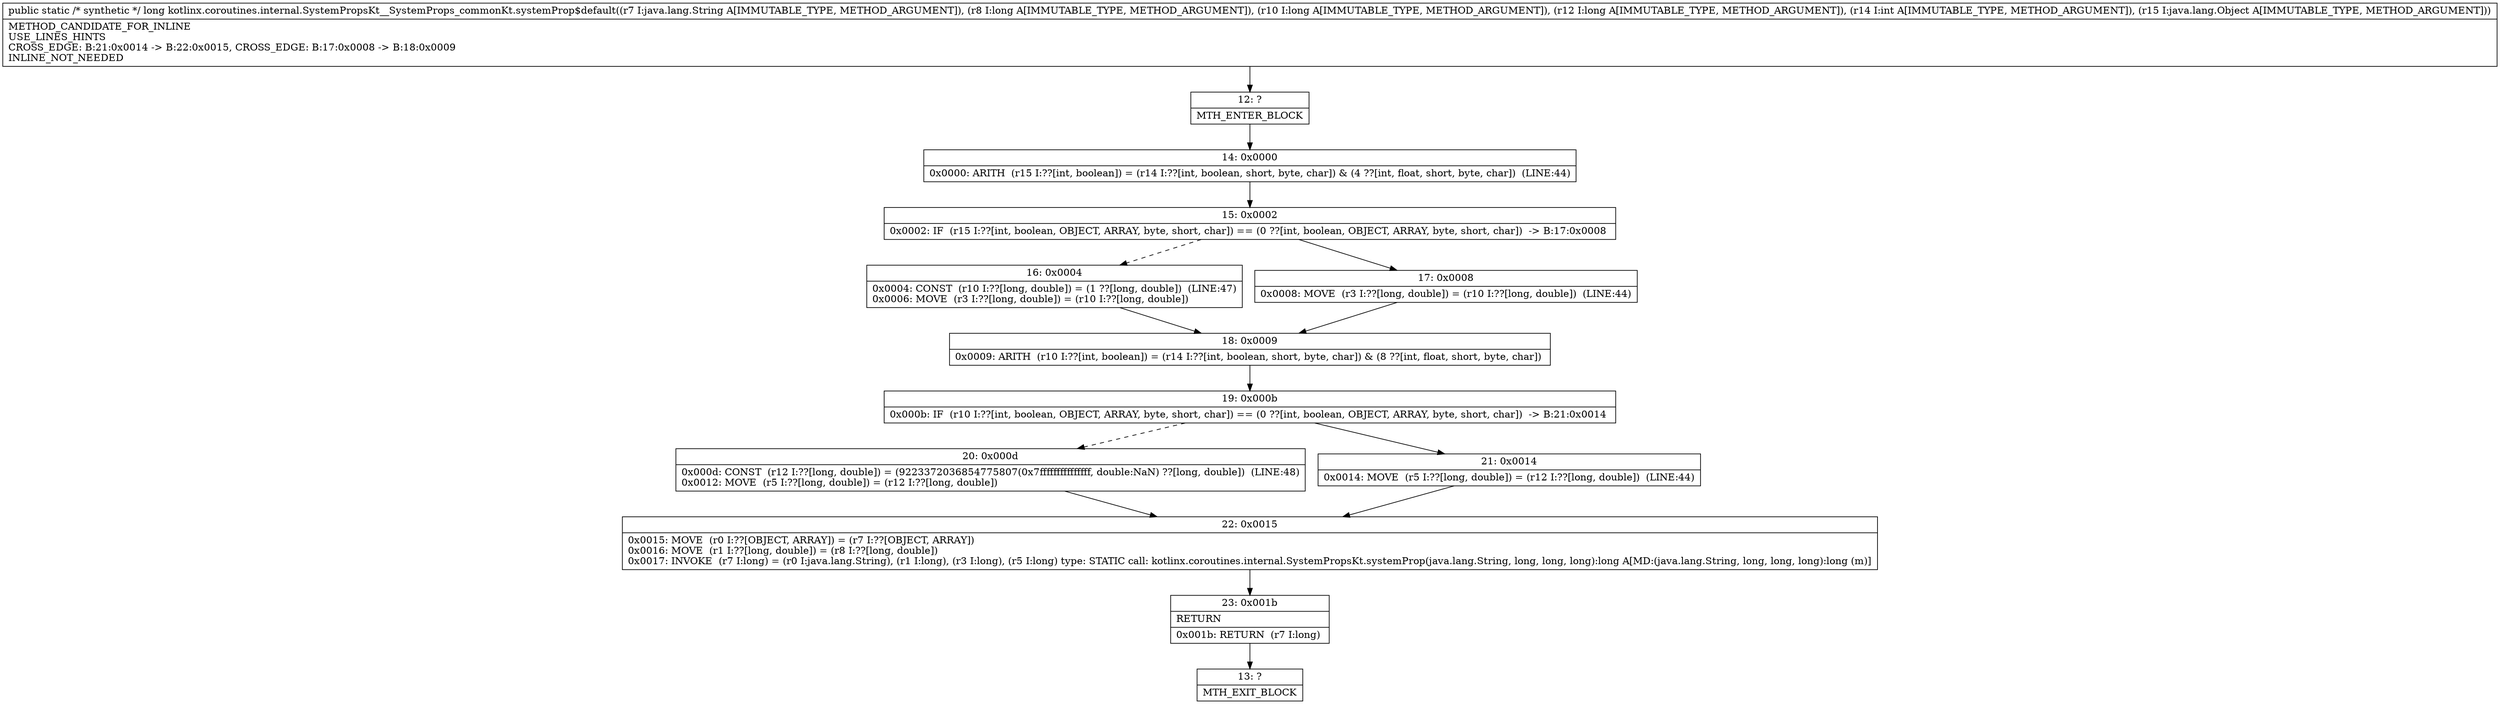 digraph "CFG forkotlinx.coroutines.internal.SystemPropsKt__SystemProps_commonKt.systemProp$default(Ljava\/lang\/String;JJJILjava\/lang\/Object;)J" {
Node_12 [shape=record,label="{12\:\ ?|MTH_ENTER_BLOCK\l}"];
Node_14 [shape=record,label="{14\:\ 0x0000|0x0000: ARITH  (r15 I:??[int, boolean]) = (r14 I:??[int, boolean, short, byte, char]) & (4 ??[int, float, short, byte, char])  (LINE:44)\l}"];
Node_15 [shape=record,label="{15\:\ 0x0002|0x0002: IF  (r15 I:??[int, boolean, OBJECT, ARRAY, byte, short, char]) == (0 ??[int, boolean, OBJECT, ARRAY, byte, short, char])  \-\> B:17:0x0008 \l}"];
Node_16 [shape=record,label="{16\:\ 0x0004|0x0004: CONST  (r10 I:??[long, double]) = (1 ??[long, double])  (LINE:47)\l0x0006: MOVE  (r3 I:??[long, double]) = (r10 I:??[long, double]) \l}"];
Node_18 [shape=record,label="{18\:\ 0x0009|0x0009: ARITH  (r10 I:??[int, boolean]) = (r14 I:??[int, boolean, short, byte, char]) & (8 ??[int, float, short, byte, char]) \l}"];
Node_19 [shape=record,label="{19\:\ 0x000b|0x000b: IF  (r10 I:??[int, boolean, OBJECT, ARRAY, byte, short, char]) == (0 ??[int, boolean, OBJECT, ARRAY, byte, short, char])  \-\> B:21:0x0014 \l}"];
Node_20 [shape=record,label="{20\:\ 0x000d|0x000d: CONST  (r12 I:??[long, double]) = (9223372036854775807(0x7fffffffffffffff, double:NaN) ??[long, double])  (LINE:48)\l0x0012: MOVE  (r5 I:??[long, double]) = (r12 I:??[long, double]) \l}"];
Node_22 [shape=record,label="{22\:\ 0x0015|0x0015: MOVE  (r0 I:??[OBJECT, ARRAY]) = (r7 I:??[OBJECT, ARRAY]) \l0x0016: MOVE  (r1 I:??[long, double]) = (r8 I:??[long, double]) \l0x0017: INVOKE  (r7 I:long) = (r0 I:java.lang.String), (r1 I:long), (r3 I:long), (r5 I:long) type: STATIC call: kotlinx.coroutines.internal.SystemPropsKt.systemProp(java.lang.String, long, long, long):long A[MD:(java.lang.String, long, long, long):long (m)]\l}"];
Node_23 [shape=record,label="{23\:\ 0x001b|RETURN\l|0x001b: RETURN  (r7 I:long) \l}"];
Node_13 [shape=record,label="{13\:\ ?|MTH_EXIT_BLOCK\l}"];
Node_21 [shape=record,label="{21\:\ 0x0014|0x0014: MOVE  (r5 I:??[long, double]) = (r12 I:??[long, double])  (LINE:44)\l}"];
Node_17 [shape=record,label="{17\:\ 0x0008|0x0008: MOVE  (r3 I:??[long, double]) = (r10 I:??[long, double])  (LINE:44)\l}"];
MethodNode[shape=record,label="{public static \/* synthetic *\/ long kotlinx.coroutines.internal.SystemPropsKt__SystemProps_commonKt.systemProp$default((r7 I:java.lang.String A[IMMUTABLE_TYPE, METHOD_ARGUMENT]), (r8 I:long A[IMMUTABLE_TYPE, METHOD_ARGUMENT]), (r10 I:long A[IMMUTABLE_TYPE, METHOD_ARGUMENT]), (r12 I:long A[IMMUTABLE_TYPE, METHOD_ARGUMENT]), (r14 I:int A[IMMUTABLE_TYPE, METHOD_ARGUMENT]), (r15 I:java.lang.Object A[IMMUTABLE_TYPE, METHOD_ARGUMENT]))  | METHOD_CANDIDATE_FOR_INLINE\lUSE_LINES_HINTS\lCROSS_EDGE: B:21:0x0014 \-\> B:22:0x0015, CROSS_EDGE: B:17:0x0008 \-\> B:18:0x0009\lINLINE_NOT_NEEDED\l}"];
MethodNode -> Node_12;Node_12 -> Node_14;
Node_14 -> Node_15;
Node_15 -> Node_16[style=dashed];
Node_15 -> Node_17;
Node_16 -> Node_18;
Node_18 -> Node_19;
Node_19 -> Node_20[style=dashed];
Node_19 -> Node_21;
Node_20 -> Node_22;
Node_22 -> Node_23;
Node_23 -> Node_13;
Node_21 -> Node_22;
Node_17 -> Node_18;
}

